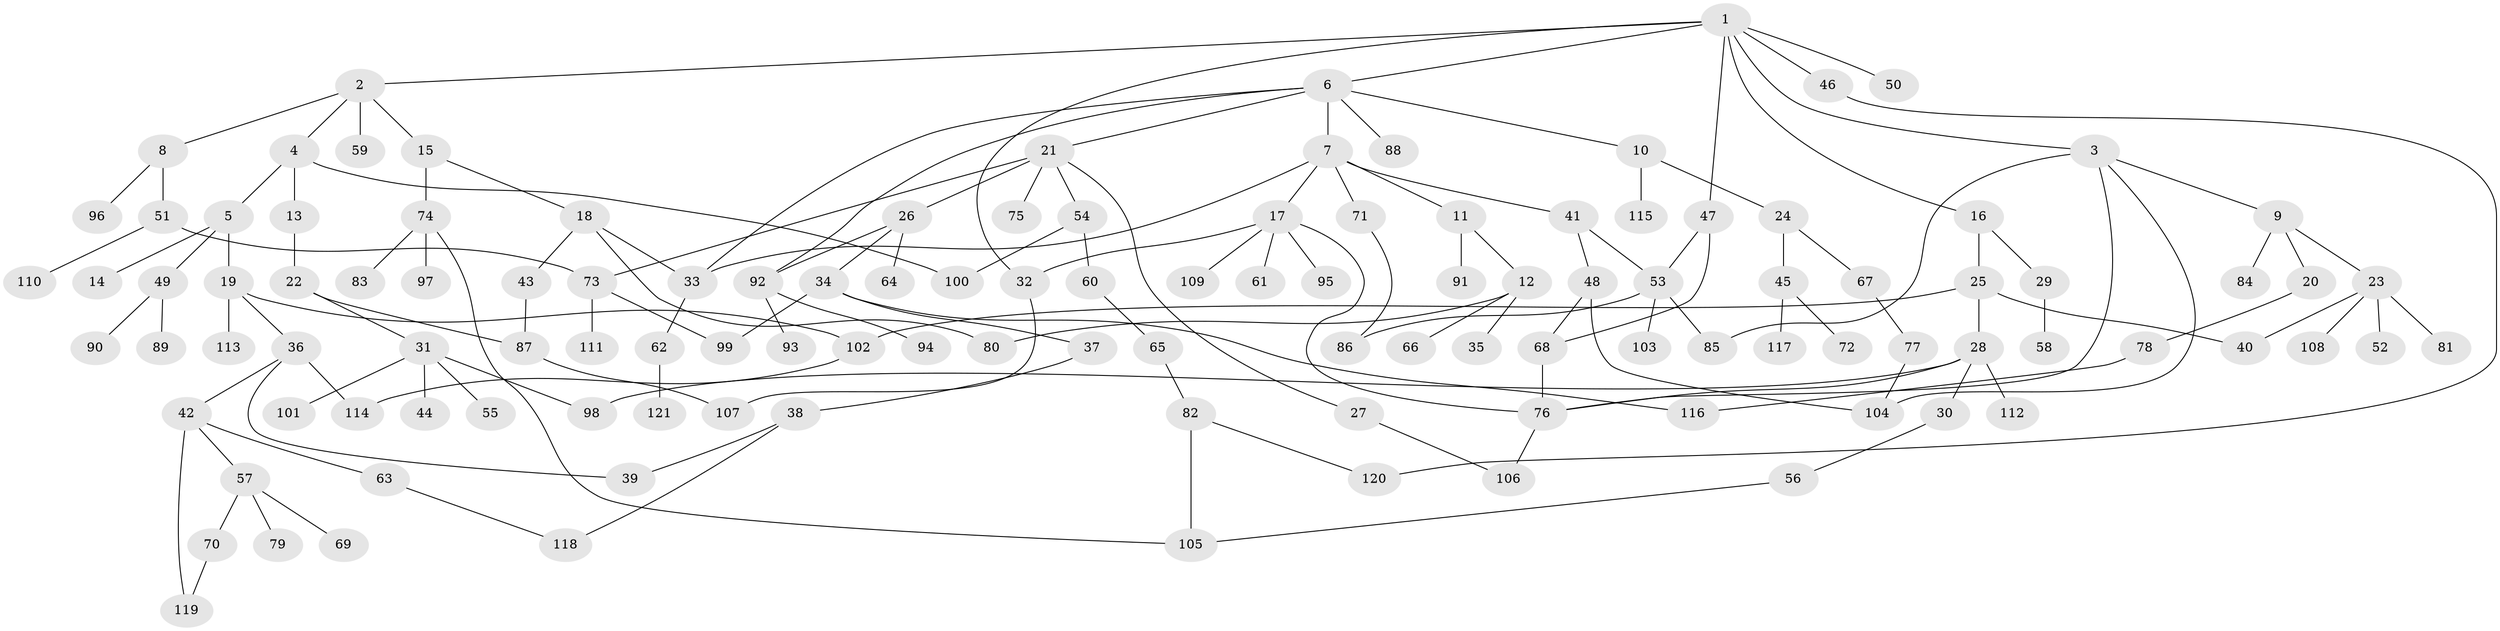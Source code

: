 // Generated by graph-tools (version 1.1) at 2025/42/03/09/25 04:42:40]
// undirected, 121 vertices, 151 edges
graph export_dot {
graph [start="1"]
  node [color=gray90,style=filled];
  1;
  2;
  3;
  4;
  5;
  6;
  7;
  8;
  9;
  10;
  11;
  12;
  13;
  14;
  15;
  16;
  17;
  18;
  19;
  20;
  21;
  22;
  23;
  24;
  25;
  26;
  27;
  28;
  29;
  30;
  31;
  32;
  33;
  34;
  35;
  36;
  37;
  38;
  39;
  40;
  41;
  42;
  43;
  44;
  45;
  46;
  47;
  48;
  49;
  50;
  51;
  52;
  53;
  54;
  55;
  56;
  57;
  58;
  59;
  60;
  61;
  62;
  63;
  64;
  65;
  66;
  67;
  68;
  69;
  70;
  71;
  72;
  73;
  74;
  75;
  76;
  77;
  78;
  79;
  80;
  81;
  82;
  83;
  84;
  85;
  86;
  87;
  88;
  89;
  90;
  91;
  92;
  93;
  94;
  95;
  96;
  97;
  98;
  99;
  100;
  101;
  102;
  103;
  104;
  105;
  106;
  107;
  108;
  109;
  110;
  111;
  112;
  113;
  114;
  115;
  116;
  117;
  118;
  119;
  120;
  121;
  1 -- 2;
  1 -- 3;
  1 -- 6;
  1 -- 16;
  1 -- 32;
  1 -- 46;
  1 -- 47;
  1 -- 50;
  2 -- 4;
  2 -- 8;
  2 -- 15;
  2 -- 59;
  3 -- 9;
  3 -- 85;
  3 -- 104;
  3 -- 76;
  4 -- 5;
  4 -- 13;
  4 -- 100;
  5 -- 14;
  5 -- 19;
  5 -- 49;
  6 -- 7;
  6 -- 10;
  6 -- 21;
  6 -- 88;
  6 -- 92;
  6 -- 33;
  7 -- 11;
  7 -- 17;
  7 -- 41;
  7 -- 71;
  7 -- 33;
  8 -- 51;
  8 -- 96;
  9 -- 20;
  9 -- 23;
  9 -- 84;
  10 -- 24;
  10 -- 115;
  11 -- 12;
  11 -- 91;
  12 -- 35;
  12 -- 66;
  12 -- 80;
  13 -- 22;
  15 -- 18;
  15 -- 74;
  16 -- 25;
  16 -- 29;
  17 -- 61;
  17 -- 76;
  17 -- 95;
  17 -- 109;
  17 -- 32;
  18 -- 33;
  18 -- 43;
  18 -- 80;
  19 -- 36;
  19 -- 113;
  19 -- 102;
  20 -- 78;
  21 -- 26;
  21 -- 27;
  21 -- 54;
  21 -- 75;
  21 -- 73;
  22 -- 31;
  22 -- 87;
  23 -- 40;
  23 -- 52;
  23 -- 81;
  23 -- 108;
  24 -- 45;
  24 -- 67;
  25 -- 28;
  25 -- 102;
  25 -- 40;
  26 -- 34;
  26 -- 64;
  26 -- 92;
  27 -- 106;
  28 -- 30;
  28 -- 112;
  28 -- 98;
  28 -- 76;
  29 -- 58;
  30 -- 56;
  31 -- 44;
  31 -- 55;
  31 -- 98;
  31 -- 101;
  32 -- 107;
  33 -- 62;
  34 -- 37;
  34 -- 116;
  34 -- 99;
  36 -- 39;
  36 -- 42;
  36 -- 114;
  37 -- 38;
  38 -- 118;
  38 -- 39;
  41 -- 48;
  41 -- 53;
  42 -- 57;
  42 -- 63;
  42 -- 119;
  43 -- 87;
  45 -- 72;
  45 -- 117;
  46 -- 120;
  47 -- 53;
  47 -- 68;
  48 -- 68;
  48 -- 104;
  49 -- 89;
  49 -- 90;
  51 -- 73;
  51 -- 110;
  53 -- 86;
  53 -- 103;
  53 -- 85;
  54 -- 60;
  54 -- 100;
  56 -- 105;
  57 -- 69;
  57 -- 70;
  57 -- 79;
  60 -- 65;
  62 -- 121;
  63 -- 118;
  65 -- 82;
  67 -- 77;
  68 -- 76;
  70 -- 119;
  71 -- 86;
  73 -- 99;
  73 -- 111;
  74 -- 83;
  74 -- 97;
  74 -- 105;
  76 -- 106;
  77 -- 104;
  78 -- 116;
  82 -- 120;
  82 -- 105;
  87 -- 107;
  92 -- 93;
  92 -- 94;
  102 -- 114;
}
